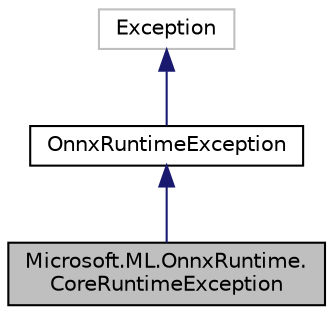 digraph "Microsoft.ML.OnnxRuntime.CoreRuntimeException"
{
  edge [fontname="Helvetica",fontsize="10",labelfontname="Helvetica",labelfontsize="10"];
  node [fontname="Helvetica",fontsize="10",shape=record];
  Node0 [label="Microsoft.ML.OnnxRuntime.\lCoreRuntimeException",height=0.2,width=0.4,color="black", fillcolor="grey75", style="filled", fontcolor="black"];
  Node1 -> Node0 [dir="back",color="midnightblue",fontsize="10",style="solid"];
  Node1 [label="OnnxRuntimeException",height=0.2,width=0.4,color="black", fillcolor="white", style="filled",URL="$classMicrosoft_1_1ML_1_1OnnxRuntime_1_1OnnxRuntimeException.html"];
  Node2 -> Node1 [dir="back",color="midnightblue",fontsize="10",style="solid"];
  Node2 [label="Exception",height=0.2,width=0.4,color="grey75", fillcolor="white", style="filled"];
}
